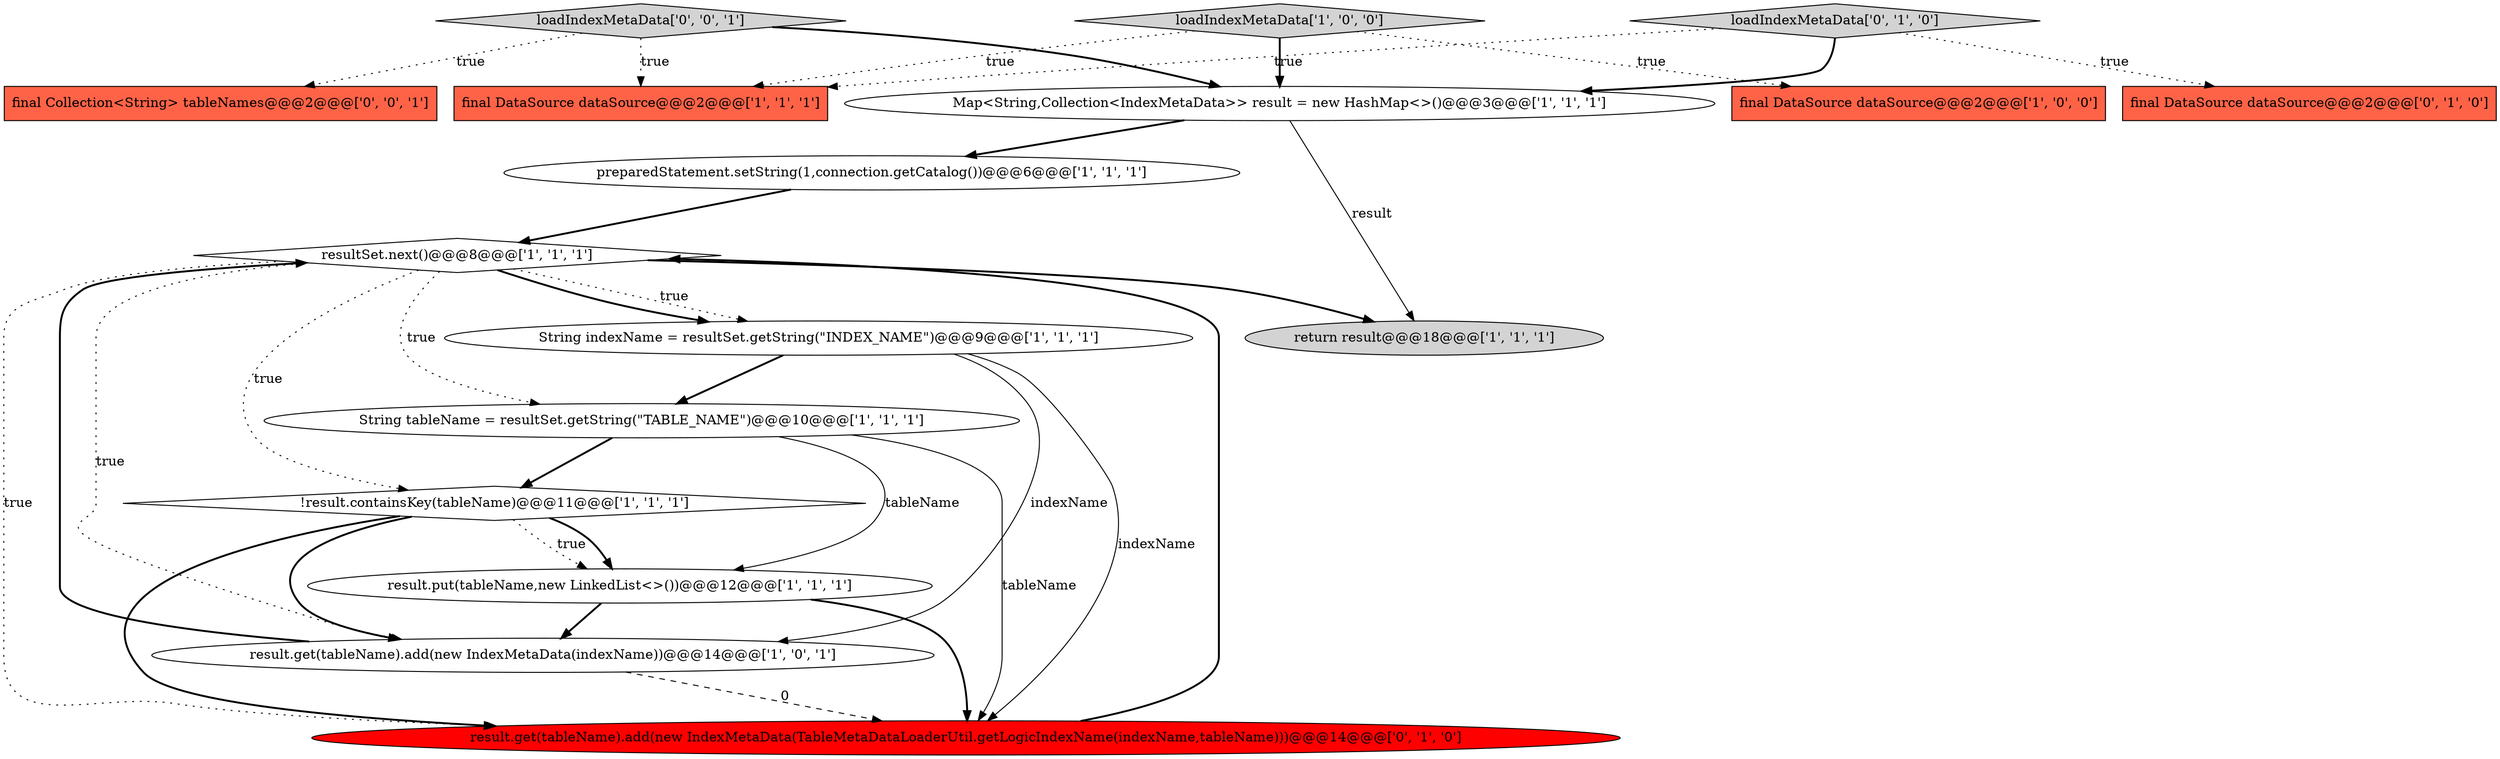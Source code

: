 digraph {
15 [style = filled, label = "final Collection<String> tableNames@@@2@@@['0', '0', '1']", fillcolor = tomato, shape = box image = "AAA0AAABBB3BBB"];
9 [style = filled, label = "loadIndexMetaData['1', '0', '0']", fillcolor = lightgray, shape = diamond image = "AAA0AAABBB1BBB"];
12 [style = filled, label = "loadIndexMetaData['0', '1', '0']", fillcolor = lightgray, shape = diamond image = "AAA0AAABBB2BBB"];
7 [style = filled, label = "result.put(tableName,new LinkedList<>())@@@12@@@['1', '1', '1']", fillcolor = white, shape = ellipse image = "AAA0AAABBB1BBB"];
4 [style = filled, label = "String tableName = resultSet.getString(\"TABLE_NAME\")@@@10@@@['1', '1', '1']", fillcolor = white, shape = ellipse image = "AAA0AAABBB1BBB"];
3 [style = filled, label = "preparedStatement.setString(1,connection.getCatalog())@@@6@@@['1', '1', '1']", fillcolor = white, shape = ellipse image = "AAA0AAABBB1BBB"];
10 [style = filled, label = "resultSet.next()@@@8@@@['1', '1', '1']", fillcolor = white, shape = diamond image = "AAA0AAABBB1BBB"];
16 [style = filled, label = "loadIndexMetaData['0', '0', '1']", fillcolor = lightgray, shape = diamond image = "AAA0AAABBB3BBB"];
5 [style = filled, label = "final DataSource dataSource@@@2@@@['1', '1', '1']", fillcolor = tomato, shape = box image = "AAA0AAABBB1BBB"];
8 [style = filled, label = "return result@@@18@@@['1', '1', '1']", fillcolor = lightgray, shape = ellipse image = "AAA0AAABBB1BBB"];
13 [style = filled, label = "result.get(tableName).add(new IndexMetaData(TableMetaDataLoaderUtil.getLogicIndexName(indexName,tableName)))@@@14@@@['0', '1', '0']", fillcolor = red, shape = ellipse image = "AAA1AAABBB2BBB"];
11 [style = filled, label = "!result.containsKey(tableName)@@@11@@@['1', '1', '1']", fillcolor = white, shape = diamond image = "AAA0AAABBB1BBB"];
14 [style = filled, label = "final DataSource dataSource@@@2@@@['0', '1', '0']", fillcolor = tomato, shape = box image = "AAA0AAABBB2BBB"];
2 [style = filled, label = "result.get(tableName).add(new IndexMetaData(indexName))@@@14@@@['1', '0', '1']", fillcolor = white, shape = ellipse image = "AAA0AAABBB1BBB"];
1 [style = filled, label = "final DataSource dataSource@@@2@@@['1', '0', '0']", fillcolor = tomato, shape = box image = "AAA0AAABBB1BBB"];
6 [style = filled, label = "Map<String,Collection<IndexMetaData>> result = new HashMap<>()@@@3@@@['1', '1', '1']", fillcolor = white, shape = ellipse image = "AAA0AAABBB1BBB"];
0 [style = filled, label = "String indexName = resultSet.getString(\"INDEX_NAME\")@@@9@@@['1', '1', '1']", fillcolor = white, shape = ellipse image = "AAA0AAABBB1BBB"];
7->13 [style = bold, label=""];
11->7 [style = dotted, label="true"];
13->10 [style = bold, label=""];
6->3 [style = bold, label=""];
16->6 [style = bold, label=""];
4->7 [style = solid, label="tableName"];
6->8 [style = solid, label="result"];
4->13 [style = solid, label="tableName"];
2->10 [style = bold, label=""];
12->6 [style = bold, label=""];
0->2 [style = solid, label="indexName"];
11->2 [style = bold, label=""];
9->6 [style = bold, label=""];
3->10 [style = bold, label=""];
12->14 [style = dotted, label="true"];
10->8 [style = bold, label=""];
10->13 [style = dotted, label="true"];
10->11 [style = dotted, label="true"];
0->4 [style = bold, label=""];
10->2 [style = dotted, label="true"];
7->2 [style = bold, label=""];
12->5 [style = dotted, label="true"];
2->13 [style = dashed, label="0"];
11->13 [style = bold, label=""];
10->0 [style = bold, label=""];
16->5 [style = dotted, label="true"];
9->1 [style = dotted, label="true"];
10->0 [style = dotted, label="true"];
0->13 [style = solid, label="indexName"];
10->4 [style = dotted, label="true"];
4->11 [style = bold, label=""];
11->7 [style = bold, label=""];
16->15 [style = dotted, label="true"];
9->5 [style = dotted, label="true"];
}
